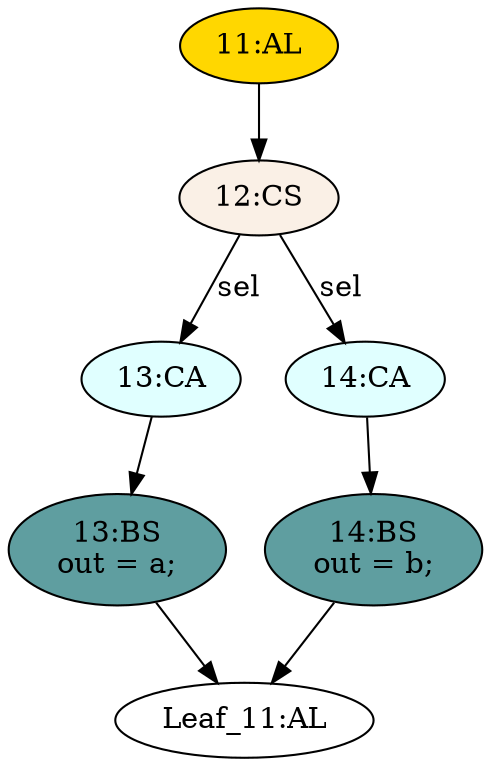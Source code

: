 strict digraph "" {
	node [label="\N"];
	"13:CA"	[ast="<pyverilog.vparser.ast.Case object at 0x7f69521a6f10>",
		fillcolor=lightcyan,
		label="13:CA",
		statements="[]",
		style=filled,
		typ=Case];
	"13:BS"	[ast="<pyverilog.vparser.ast.BlockingSubstitution object at 0x7f695218b090>",
		fillcolor=cadetblue,
		label="13:BS
out = a;",
		statements="[<pyverilog.vparser.ast.BlockingSubstitution object at 0x7f695218b090>]",
		style=filled,
		typ=BlockingSubstitution];
	"13:CA" -> "13:BS"	[cond="[]",
		lineno=None];
	"Leaf_11:AL"	[def_var="['out']",
		label="Leaf_11:AL"];
	"12:CS"	[ast="<pyverilog.vparser.ast.CaseStatement object at 0x7f695218b450>",
		fillcolor=linen,
		label="12:CS",
		statements="[]",
		style=filled,
		typ=CaseStatement];
	"12:CS" -> "13:CA"	[cond="['sel']",
		label=sel,
		lineno=12];
	"14:CA"	[ast="<pyverilog.vparser.ast.Case object at 0x7f695218b210>",
		fillcolor=lightcyan,
		label="14:CA",
		statements="[]",
		style=filled,
		typ=Case];
	"12:CS" -> "14:CA"	[cond="['sel']",
		label=sel,
		lineno=12];
	"13:BS" -> "Leaf_11:AL"	[cond="[]",
		lineno=None];
	"14:BS"	[ast="<pyverilog.vparser.ast.BlockingSubstitution object at 0x7f695218b290>",
		fillcolor=cadetblue,
		label="14:BS
out = b;",
		statements="[<pyverilog.vparser.ast.BlockingSubstitution object at 0x7f695218b290>]",
		style=filled,
		typ=BlockingSubstitution];
	"14:CA" -> "14:BS"	[cond="[]",
		lineno=None];
	"11:AL"	[ast="<pyverilog.vparser.ast.Always object at 0x7f695218b550>",
		clk_sens=False,
		fillcolor=gold,
		label="11:AL",
		sens="['a', 'b', 'sel']",
		statements="[]",
		style=filled,
		typ=Always,
		use_var="['a', 'sel', 'b']"];
	"11:AL" -> "12:CS"	[cond="[]",
		lineno=None];
	"14:BS" -> "Leaf_11:AL"	[cond="[]",
		lineno=None];
}
